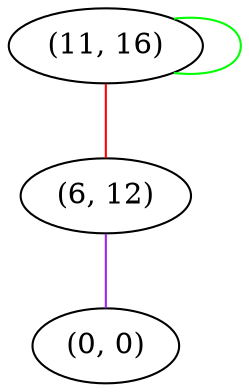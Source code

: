 graph "" {
"(11, 16)";
"(6, 12)";
"(0, 0)";
"(11, 16)" -- "(11, 16)"  [color=green, key=0, weight=2];
"(11, 16)" -- "(6, 12)"  [color=red, key=0, weight=1];
"(6, 12)" -- "(0, 0)"  [color=purple, key=0, weight=4];
}
